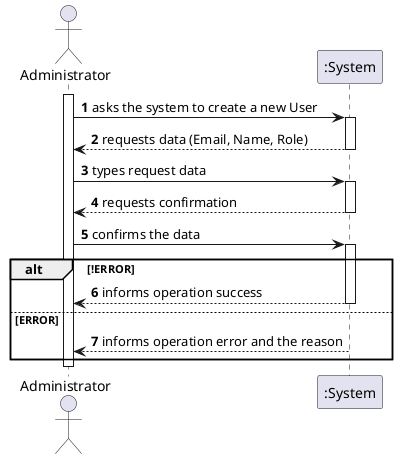@startuml US1000_SSD

autonumber

actor Administrator as "Administrator"

activate Administrator

Administrator -> ":System" : asks the system to create a new User
activate ":System"

":System" --> Administrator : requests data (Email, Name, Role)
deactivate ":System"

Administrator -> ":System" : types request data
activate ":System"

":System" --> Administrator : requests confirmation
deactivate ":System"

Administrator -> ":System" : confirms the data
activate ":System"
alt !ERROR
":System" --> Administrator : informs operation success
deactivate ":System"
else ERROR
":System" --> Administrator : informs operation error and the reason
deactivate ":System"
end alt


deactivate Administrator

@enduml